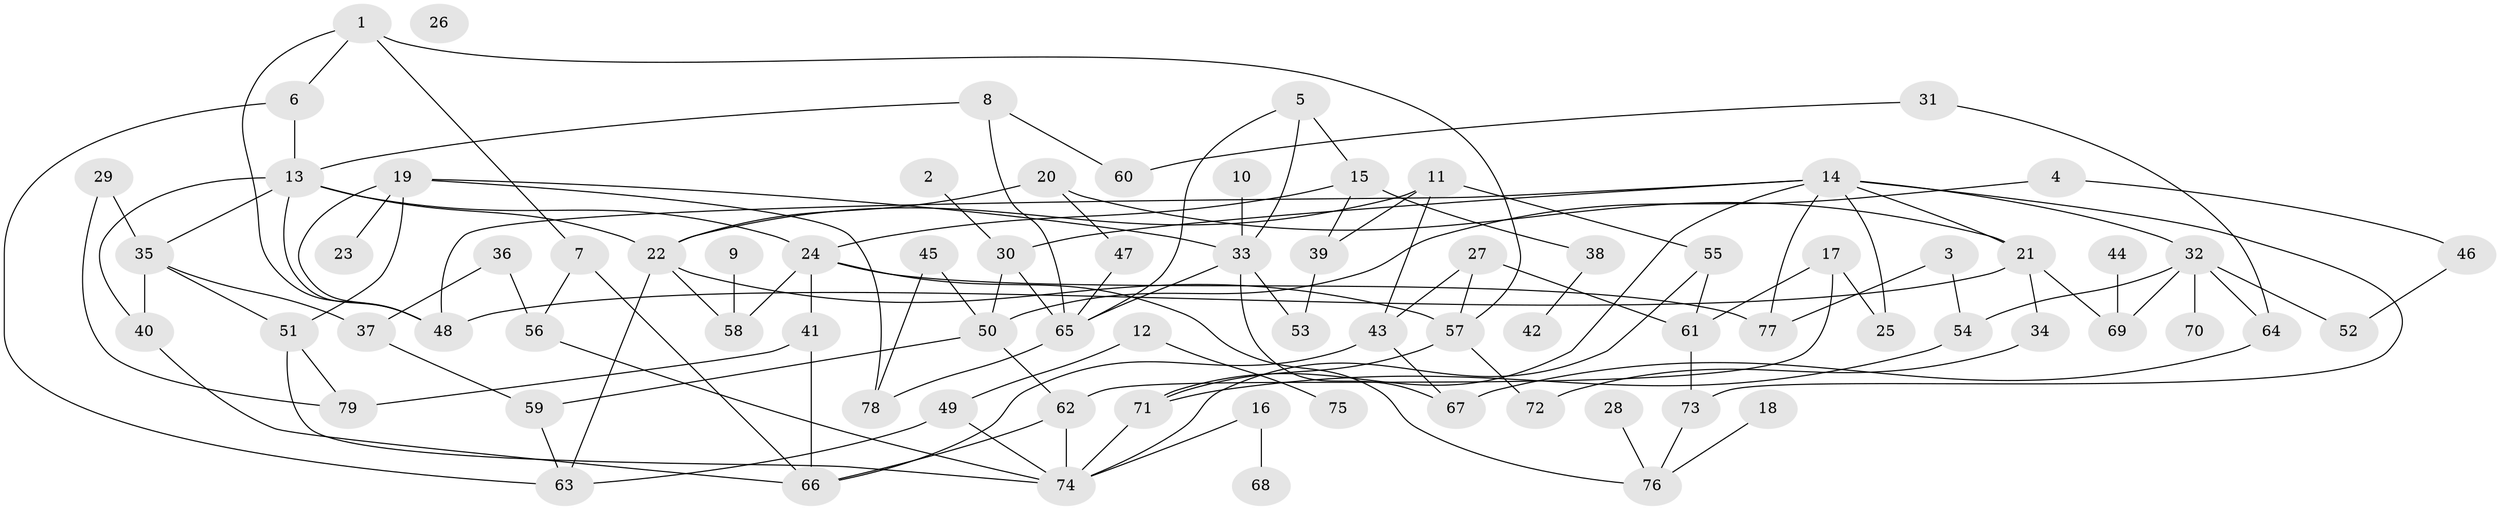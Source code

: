 // Generated by graph-tools (version 1.1) at 2025/13/03/09/25 04:13:13]
// undirected, 79 vertices, 124 edges
graph export_dot {
graph [start="1"]
  node [color=gray90,style=filled];
  1;
  2;
  3;
  4;
  5;
  6;
  7;
  8;
  9;
  10;
  11;
  12;
  13;
  14;
  15;
  16;
  17;
  18;
  19;
  20;
  21;
  22;
  23;
  24;
  25;
  26;
  27;
  28;
  29;
  30;
  31;
  32;
  33;
  34;
  35;
  36;
  37;
  38;
  39;
  40;
  41;
  42;
  43;
  44;
  45;
  46;
  47;
  48;
  49;
  50;
  51;
  52;
  53;
  54;
  55;
  56;
  57;
  58;
  59;
  60;
  61;
  62;
  63;
  64;
  65;
  66;
  67;
  68;
  69;
  70;
  71;
  72;
  73;
  74;
  75;
  76;
  77;
  78;
  79;
  1 -- 6;
  1 -- 7;
  1 -- 48;
  1 -- 57;
  2 -- 30;
  3 -- 54;
  3 -- 77;
  4 -- 46;
  4 -- 50;
  5 -- 15;
  5 -- 33;
  5 -- 65;
  6 -- 13;
  6 -- 63;
  7 -- 56;
  7 -- 66;
  8 -- 13;
  8 -- 60;
  8 -- 65;
  9 -- 58;
  10 -- 33;
  11 -- 22;
  11 -- 39;
  11 -- 43;
  11 -- 55;
  12 -- 49;
  12 -- 75;
  13 -- 22;
  13 -- 24;
  13 -- 35;
  13 -- 40;
  13 -- 48;
  14 -- 21;
  14 -- 25;
  14 -- 30;
  14 -- 32;
  14 -- 48;
  14 -- 71;
  14 -- 73;
  14 -- 77;
  15 -- 24;
  15 -- 38;
  15 -- 39;
  16 -- 68;
  16 -- 74;
  17 -- 25;
  17 -- 61;
  17 -- 62;
  18 -- 76;
  19 -- 23;
  19 -- 33;
  19 -- 48;
  19 -- 51;
  19 -- 78;
  20 -- 21;
  20 -- 22;
  20 -- 47;
  21 -- 34;
  21 -- 48;
  21 -- 69;
  22 -- 57;
  22 -- 58;
  22 -- 63;
  24 -- 41;
  24 -- 58;
  24 -- 76;
  24 -- 77;
  27 -- 43;
  27 -- 57;
  27 -- 61;
  28 -- 76;
  29 -- 35;
  29 -- 79;
  30 -- 50;
  30 -- 65;
  31 -- 60;
  31 -- 64;
  32 -- 52;
  32 -- 54;
  32 -- 64;
  32 -- 69;
  32 -- 70;
  33 -- 53;
  33 -- 65;
  33 -- 67;
  34 -- 72;
  35 -- 37;
  35 -- 40;
  35 -- 51;
  36 -- 37;
  36 -- 56;
  37 -- 59;
  38 -- 42;
  39 -- 53;
  40 -- 66;
  41 -- 66;
  41 -- 79;
  43 -- 66;
  43 -- 67;
  44 -- 69;
  45 -- 50;
  45 -- 78;
  46 -- 52;
  47 -- 65;
  49 -- 63;
  49 -- 74;
  50 -- 59;
  50 -- 62;
  51 -- 74;
  51 -- 79;
  54 -- 71;
  55 -- 61;
  55 -- 74;
  56 -- 74;
  57 -- 71;
  57 -- 72;
  59 -- 63;
  61 -- 73;
  62 -- 66;
  62 -- 74;
  64 -- 67;
  65 -- 78;
  71 -- 74;
  73 -- 76;
}
